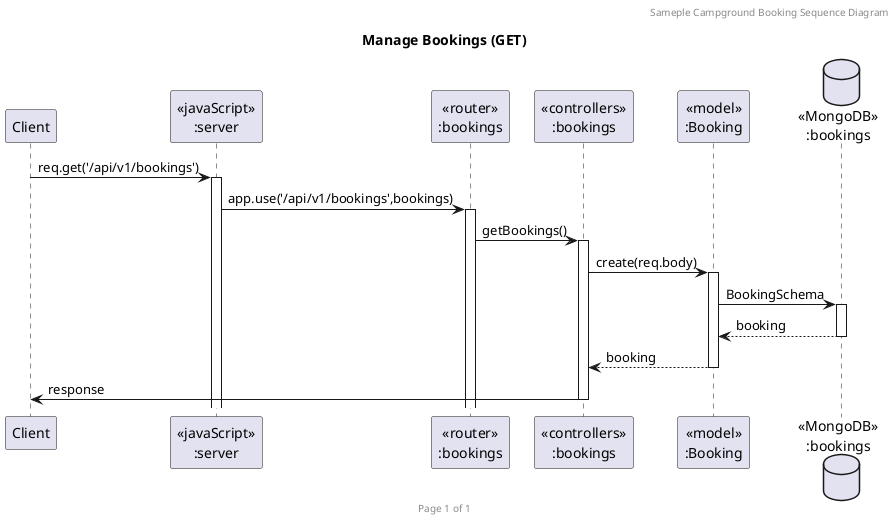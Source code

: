 @startuml Manage Bookings (GET)

header Sameple Campground Booking Sequence Diagram
footer Page %page% of %lastpage%
title "Manage Bookings (GET)"

participant "Client" as client
participant "<<javaScript>>\n:server" as server
participant "<<router>>\n:bookings" as routerBookings
participant "<<controllers>>\n:bookings" as controllersBookings
participant "<<model>>\n:Booking" as modelBooking
database "<<MongoDB>>\n:bookings" as BookingsDatabase

client->server ++:req.get('/api/v1/bookings')
server->routerBookings ++:app.use('/api/v1/bookings',bookings)
routerBookings -> controllersBookings ++:getBookings()
controllersBookings->modelBooking ++:create(req.body)
modelBooking ->BookingsDatabase ++: BookingSchema
BookingsDatabase --> modelBooking --: booking
controllersBookings <-- modelBooking --:booking
controllersBookings->client --:response

@enduml